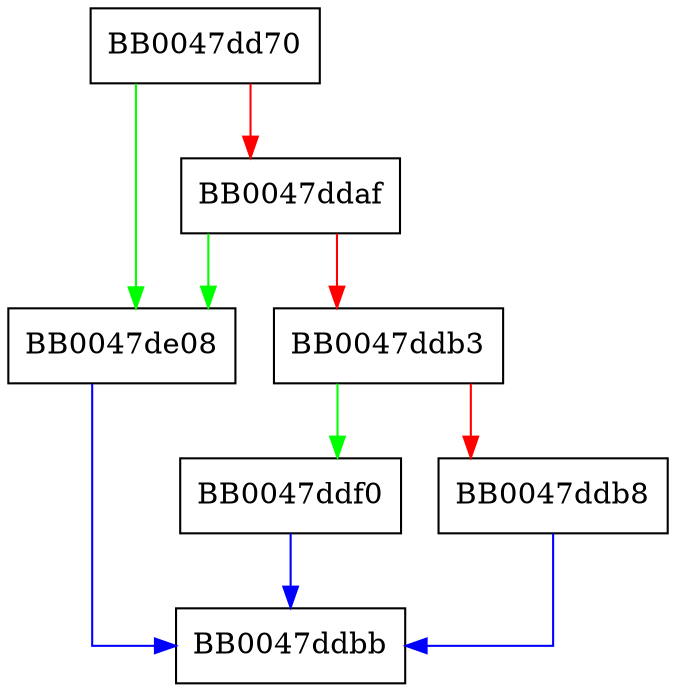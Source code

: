 digraph xname_sk_cmp {
  node [shape="box"];
  graph [splines=ortho];
  BB0047dd70 -> BB0047de08 [color="green"];
  BB0047dd70 -> BB0047ddaf [color="red"];
  BB0047ddaf -> BB0047de08 [color="green"];
  BB0047ddaf -> BB0047ddb3 [color="red"];
  BB0047ddb3 -> BB0047ddf0 [color="green"];
  BB0047ddb3 -> BB0047ddb8 [color="red"];
  BB0047ddb8 -> BB0047ddbb [color="blue"];
  BB0047ddf0 -> BB0047ddbb [color="blue"];
  BB0047de08 -> BB0047ddbb [color="blue"];
}